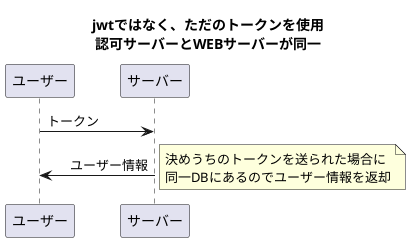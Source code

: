 @startuml
title jwtではなく、ただのトークンを使用\n認可サーバーとWEBサーバーが同一
ユーザー -> サーバー: トークン
サーバー -> ユーザー:　ユーザー情報 
note right: 決めうちのトークンを送られた場合に\n同一DBにあるのでユーザー情報を返却

@enduml
